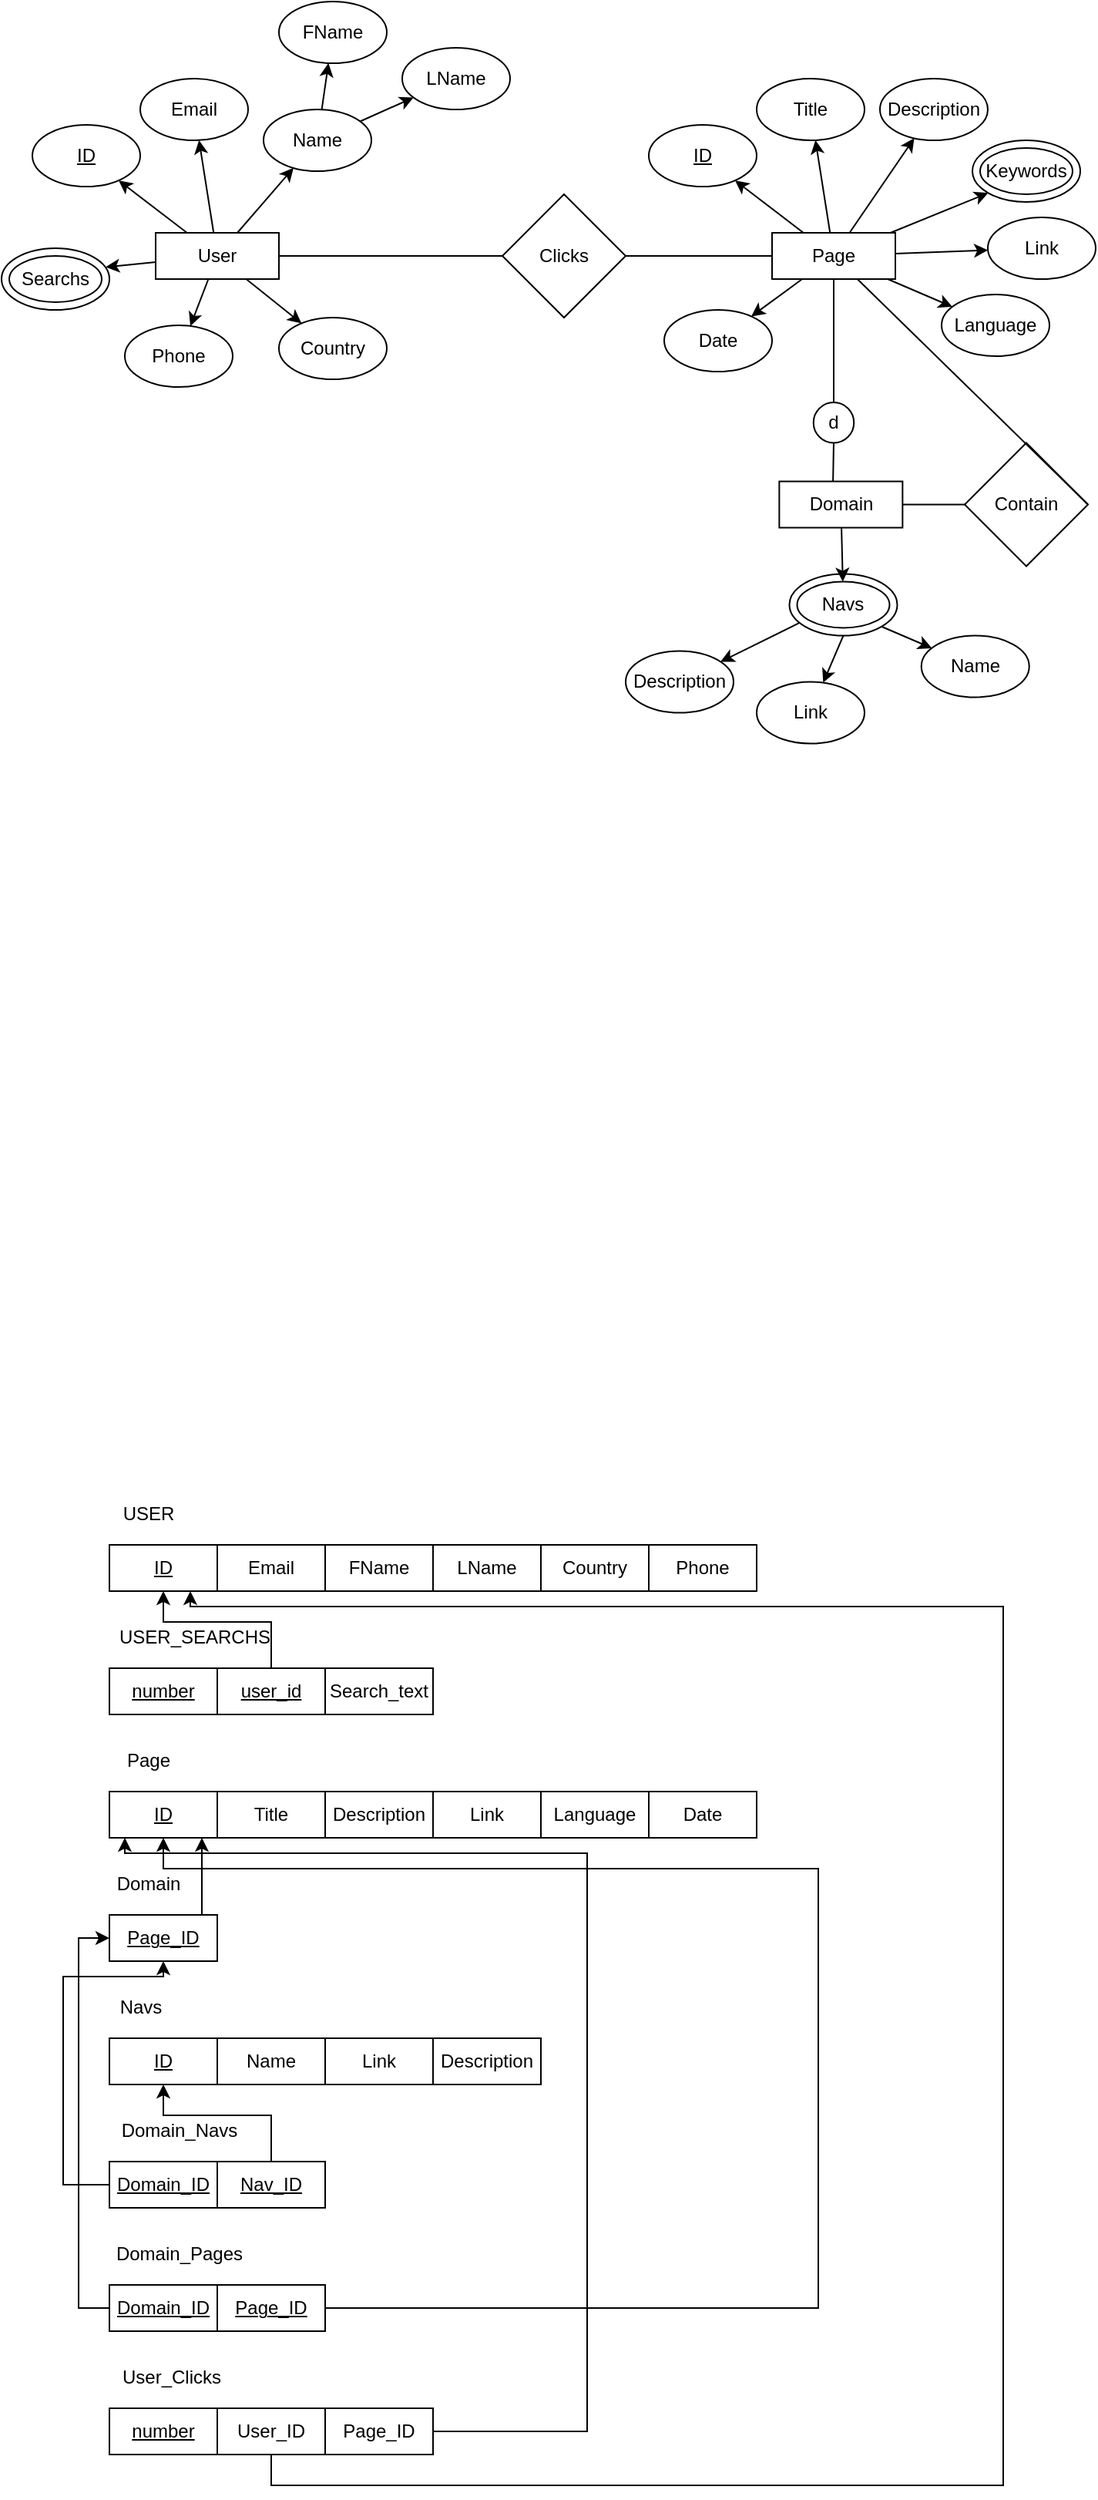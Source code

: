 <mxfile version="13.0.1" type="device"><diagram id="R2lEEEUBdFMjLlhIrx00" name="Page-1"><mxGraphModel dx="2076" dy="1160" grid="1" gridSize="10" guides="1" tooltips="1" connect="1" arrows="1" fold="1" page="1" pageScale="1" pageWidth="850" pageHeight="1100" math="0" shadow="0" extFonts="Permanent Marker^https://fonts.googleapis.com/css?family=Permanent+Marker"><root><mxCell id="0"/><mxCell id="1" parent="0"/><mxCell id="cdwi86FkIE1pBpGFUguC-1" value="Page" style="rounded=0;whiteSpace=wrap;html=1;" vertex="1" parent="1"><mxGeometry x="580" y="459" width="80" height="30" as="geometry"/></mxCell><mxCell id="cdwi86FkIE1pBpGFUguC-2" value="&lt;u&gt;ID&lt;/u&gt;" style="ellipse;whiteSpace=wrap;html=1;" vertex="1" parent="1"><mxGeometry x="500" y="389" width="70" height="40" as="geometry"/></mxCell><mxCell id="cdwi86FkIE1pBpGFUguC-5" value="" style="endArrow=classic;html=1;" edge="1" parent="1" source="cdwi86FkIE1pBpGFUguC-1" target="cdwi86FkIE1pBpGFUguC-2"><mxGeometry width="50" height="50" relative="1" as="geometry"><mxPoint x="380" y="609" as="sourcePoint"/><mxPoint x="430" y="559" as="targetPoint"/></mxGeometry></mxCell><mxCell id="cdwi86FkIE1pBpGFUguC-6" value="Title" style="ellipse;whiteSpace=wrap;html=1;" vertex="1" parent="1"><mxGeometry x="570" y="359" width="70" height="40" as="geometry"/></mxCell><mxCell id="cdwi86FkIE1pBpGFUguC-7" value="Description" style="ellipse;whiteSpace=wrap;html=1;" vertex="1" parent="1"><mxGeometry x="650" y="359" width="70" height="40" as="geometry"/></mxCell><mxCell id="cdwi86FkIE1pBpGFUguC-8" value="Keywords" style="ellipse;whiteSpace=wrap;html=1;" vertex="1" parent="1"><mxGeometry x="710" y="399" width="70" height="40" as="geometry"/></mxCell><mxCell id="cdwi86FkIE1pBpGFUguC-9" value="Keywords" style="ellipse;whiteSpace=wrap;html=1;" vertex="1" parent="1"><mxGeometry x="715" y="404" width="60" height="30" as="geometry"/></mxCell><mxCell id="cdwi86FkIE1pBpGFUguC-10" value="Link" style="ellipse;whiteSpace=wrap;html=1;" vertex="1" parent="1"><mxGeometry x="720" y="449" width="70" height="40" as="geometry"/></mxCell><mxCell id="cdwi86FkIE1pBpGFUguC-11" value="Language" style="ellipse;whiteSpace=wrap;html=1;" vertex="1" parent="1"><mxGeometry x="690" y="499" width="70" height="40" as="geometry"/></mxCell><mxCell id="cdwi86FkIE1pBpGFUguC-12" value="Date" style="ellipse;whiteSpace=wrap;html=1;" vertex="1" parent="1"><mxGeometry x="510" y="509" width="70" height="40" as="geometry"/></mxCell><mxCell id="cdwi86FkIE1pBpGFUguC-13" value="" style="endArrow=classic;html=1;" edge="1" parent="1" source="cdwi86FkIE1pBpGFUguC-1" target="cdwi86FkIE1pBpGFUguC-6"><mxGeometry width="50" height="50" relative="1" as="geometry"><mxPoint x="606" y="469" as="sourcePoint"/><mxPoint x="565.951" y="435.021" as="targetPoint"/></mxGeometry></mxCell><mxCell id="cdwi86FkIE1pBpGFUguC-14" value="" style="endArrow=classic;html=1;" edge="1" parent="1" source="cdwi86FkIE1pBpGFUguC-1" target="cdwi86FkIE1pBpGFUguC-7"><mxGeometry width="50" height="50" relative="1" as="geometry"><mxPoint x="500" y="579" as="sourcePoint"/><mxPoint x="550" y="529" as="targetPoint"/></mxGeometry></mxCell><mxCell id="cdwi86FkIE1pBpGFUguC-15" value="" style="endArrow=classic;html=1;entryX=0;entryY=1;entryDx=0;entryDy=0;" edge="1" parent="1" source="cdwi86FkIE1pBpGFUguC-1" target="cdwi86FkIE1pBpGFUguC-8"><mxGeometry width="50" height="50" relative="1" as="geometry"><mxPoint x="640.263" y="469" as="sourcePoint"/><mxPoint x="682.255" y="407.627" as="targetPoint"/></mxGeometry></mxCell><mxCell id="cdwi86FkIE1pBpGFUguC-16" value="" style="endArrow=classic;html=1;" edge="1" parent="1" source="cdwi86FkIE1pBpGFUguC-1" target="cdwi86FkIE1pBpGFUguC-10"><mxGeometry width="50" height="50" relative="1" as="geometry"><mxPoint x="670" y="470.391" as="sourcePoint"/><mxPoint x="746.42" y="444.39" as="targetPoint"/></mxGeometry></mxCell><mxCell id="cdwi86FkIE1pBpGFUguC-17" value="" style="endArrow=classic;html=1;" edge="1" parent="1" source="cdwi86FkIE1pBpGFUguC-1" target="cdwi86FkIE1pBpGFUguC-11"><mxGeometry width="50" height="50" relative="1" as="geometry"><mxPoint x="670" y="482.519" as="sourcePoint"/><mxPoint x="730.073" y="480.294" as="targetPoint"/></mxGeometry></mxCell><mxCell id="cdwi86FkIE1pBpGFUguC-18" value="" style="endArrow=classic;html=1;" edge="1" parent="1" source="cdwi86FkIE1pBpGFUguC-1" target="cdwi86FkIE1pBpGFUguC-12"><mxGeometry width="50" height="50" relative="1" as="geometry"><mxPoint x="665" y="499" as="sourcePoint"/><mxPoint x="707" y="517" as="targetPoint"/></mxGeometry></mxCell><mxCell id="cdwi86FkIE1pBpGFUguC-19" value="User" style="rounded=0;whiteSpace=wrap;html=1;" vertex="1" parent="1"><mxGeometry x="180" y="459" width="80" height="30" as="geometry"/></mxCell><mxCell id="cdwi86FkIE1pBpGFUguC-20" value="&lt;u&gt;ID&lt;/u&gt;" style="ellipse;whiteSpace=wrap;html=1;" vertex="1" parent="1"><mxGeometry x="100" y="389" width="70" height="40" as="geometry"/></mxCell><mxCell id="cdwi86FkIE1pBpGFUguC-21" value="" style="endArrow=classic;html=1;" edge="1" source="cdwi86FkIE1pBpGFUguC-19" target="cdwi86FkIE1pBpGFUguC-20" parent="1"><mxGeometry width="50" height="50" relative="1" as="geometry"><mxPoint x="-20" y="609" as="sourcePoint"/><mxPoint x="30" y="559" as="targetPoint"/></mxGeometry></mxCell><mxCell id="cdwi86FkIE1pBpGFUguC-22" value="Email" style="ellipse;whiteSpace=wrap;html=1;" vertex="1" parent="1"><mxGeometry x="170" y="359" width="70" height="40" as="geometry"/></mxCell><mxCell id="cdwi86FkIE1pBpGFUguC-24" value="Keywords" style="ellipse;whiteSpace=wrap;html=1;" vertex="1" parent="1"><mxGeometry x="80" y="469" width="70" height="40" as="geometry"/></mxCell><mxCell id="cdwi86FkIE1pBpGFUguC-25" value="Searchs" style="ellipse;whiteSpace=wrap;html=1;" vertex="1" parent="1"><mxGeometry x="85" y="474" width="60" height="30" as="geometry"/></mxCell><mxCell id="cdwi86FkIE1pBpGFUguC-26" value="Name" style="ellipse;whiteSpace=wrap;html=1;" vertex="1" parent="1"><mxGeometry x="250" y="379" width="70" height="40" as="geometry"/></mxCell><mxCell id="cdwi86FkIE1pBpGFUguC-27" value="Country" style="ellipse;whiteSpace=wrap;html=1;" vertex="1" parent="1"><mxGeometry x="260" y="514" width="70" height="40" as="geometry"/></mxCell><mxCell id="cdwi86FkIE1pBpGFUguC-28" value="Phone" style="ellipse;whiteSpace=wrap;html=1;" vertex="1" parent="1"><mxGeometry x="160" y="519" width="70" height="40" as="geometry"/></mxCell><mxCell id="cdwi86FkIE1pBpGFUguC-29" value="" style="endArrow=classic;html=1;" edge="1" source="cdwi86FkIE1pBpGFUguC-19" target="cdwi86FkIE1pBpGFUguC-22" parent="1"><mxGeometry width="50" height="50" relative="1" as="geometry"><mxPoint x="206" y="469" as="sourcePoint"/><mxPoint x="165.951" y="435.021" as="targetPoint"/></mxGeometry></mxCell><mxCell id="cdwi86FkIE1pBpGFUguC-30" value="" style="endArrow=classic;html=1;entryX=1.043;entryY=0.24;entryDx=0;entryDy=0;entryPerimeter=0;" edge="1" source="cdwi86FkIE1pBpGFUguC-19" target="cdwi86FkIE1pBpGFUguC-25" parent="1"><mxGeometry width="50" height="50" relative="1" as="geometry"><mxPoint x="100" y="579" as="sourcePoint"/><mxPoint x="130" y="474" as="targetPoint"/></mxGeometry></mxCell><mxCell id="cdwi86FkIE1pBpGFUguC-32" value="" style="endArrow=classic;html=1;" edge="1" source="cdwi86FkIE1pBpGFUguC-19" target="cdwi86FkIE1pBpGFUguC-26" parent="1"><mxGeometry width="50" height="50" relative="1" as="geometry"><mxPoint x="270" y="470.391" as="sourcePoint"/><mxPoint x="346.42" y="444.39" as="targetPoint"/></mxGeometry></mxCell><mxCell id="cdwi86FkIE1pBpGFUguC-33" value="" style="endArrow=classic;html=1;" edge="1" source="cdwi86FkIE1pBpGFUguC-19" target="cdwi86FkIE1pBpGFUguC-27" parent="1"><mxGeometry width="50" height="50" relative="1" as="geometry"><mxPoint x="270" y="482.519" as="sourcePoint"/><mxPoint x="330.073" y="480.294" as="targetPoint"/></mxGeometry></mxCell><mxCell id="cdwi86FkIE1pBpGFUguC-34" value="" style="endArrow=classic;html=1;" edge="1" source="cdwi86FkIE1pBpGFUguC-19" target="cdwi86FkIE1pBpGFUguC-28" parent="1"><mxGeometry width="50" height="50" relative="1" as="geometry"><mxPoint x="265" y="499" as="sourcePoint"/><mxPoint x="307" y="517" as="targetPoint"/></mxGeometry></mxCell><mxCell id="cdwi86FkIE1pBpGFUguC-35" value="FName" style="ellipse;whiteSpace=wrap;html=1;" vertex="1" parent="1"><mxGeometry x="260" y="309" width="70" height="40" as="geometry"/></mxCell><mxCell id="cdwi86FkIE1pBpGFUguC-36" value="LName" style="ellipse;whiteSpace=wrap;html=1;" vertex="1" parent="1"><mxGeometry x="340" y="339" width="70" height="40" as="geometry"/></mxCell><mxCell id="cdwi86FkIE1pBpGFUguC-37" value="" style="endArrow=classic;html=1;" edge="1" parent="1" source="cdwi86FkIE1pBpGFUguC-26" target="cdwi86FkIE1pBpGFUguC-35"><mxGeometry width="50" height="50" relative="1" as="geometry"><mxPoint x="243" y="469" as="sourcePoint"/><mxPoint x="279.467" y="426.923" as="targetPoint"/></mxGeometry></mxCell><mxCell id="cdwi86FkIE1pBpGFUguC-38" value="" style="endArrow=classic;html=1;" edge="1" parent="1" source="cdwi86FkIE1pBpGFUguC-26" target="cdwi86FkIE1pBpGFUguC-36"><mxGeometry width="50" height="50" relative="1" as="geometry"><mxPoint x="297.791" y="389.064" as="sourcePoint"/><mxPoint x="302.152" y="358.934" as="targetPoint"/></mxGeometry></mxCell><mxCell id="cdwi86FkIE1pBpGFUguC-39" value="Clicks" style="rhombus;whiteSpace=wrap;html=1;" vertex="1" parent="1"><mxGeometry x="405" y="434" width="80" height="80" as="geometry"/></mxCell><mxCell id="cdwi86FkIE1pBpGFUguC-42" value="" style="endArrow=none;html=1;" edge="1" parent="1" source="cdwi86FkIE1pBpGFUguC-39" target="cdwi86FkIE1pBpGFUguC-1"><mxGeometry width="50" height="50" relative="1" as="geometry"><mxPoint x="380" y="649" as="sourcePoint"/><mxPoint x="430" y="599" as="targetPoint"/></mxGeometry></mxCell><mxCell id="cdwi86FkIE1pBpGFUguC-43" value="" style="endArrow=none;html=1;" edge="1" parent="1" source="cdwi86FkIE1pBpGFUguC-19" target="cdwi86FkIE1pBpGFUguC-39"><mxGeometry width="50" height="50" relative="1" as="geometry"><mxPoint x="260" y="474" as="sourcePoint"/><mxPoint x="370" y="669" as="targetPoint"/></mxGeometry></mxCell><mxCell id="cdwi86FkIE1pBpGFUguC-44" value="Domain" style="rounded=0;whiteSpace=wrap;html=1;" vertex="1" parent="1"><mxGeometry x="584.68" y="620.25" width="80" height="30" as="geometry"/></mxCell><mxCell id="cdwi86FkIE1pBpGFUguC-47" value="Description" style="ellipse;whiteSpace=wrap;html=1;" vertex="1" parent="1"><mxGeometry x="485" y="730.25" width="70" height="40" as="geometry"/></mxCell><mxCell id="cdwi86FkIE1pBpGFUguC-49" value="Keywords" style="ellipse;whiteSpace=wrap;html=1;" vertex="1" parent="1"><mxGeometry x="591.25" y="680.25" width="70" height="40" as="geometry"/></mxCell><mxCell id="cdwi86FkIE1pBpGFUguC-50" value="Navs" style="ellipse;whiteSpace=wrap;html=1;" vertex="1" parent="1"><mxGeometry x="596.25" y="685.25" width="60" height="30" as="geometry"/></mxCell><mxCell id="cdwi86FkIE1pBpGFUguC-52" value="Link" style="ellipse;whiteSpace=wrap;html=1;" vertex="1" parent="1"><mxGeometry x="570.0" y="750.25" width="70" height="40" as="geometry"/></mxCell><mxCell id="cdwi86FkIE1pBpGFUguC-53" value="Name" style="ellipse;whiteSpace=wrap;html=1;" vertex="1" parent="1"><mxGeometry x="676.87" y="720.25" width="70" height="40" as="geometry"/></mxCell><mxCell id="cdwi86FkIE1pBpGFUguC-54" value="" style="endArrow=classic;html=1;exitX=0.022;exitY=0.893;exitDx=0;exitDy=0;exitPerimeter=0;" edge="1" parent="1" source="cdwi86FkIE1pBpGFUguC-50" target="cdwi86FkIE1pBpGFUguC-47"><mxGeometry width="50" height="50" relative="1" as="geometry"><mxPoint x="684.75" y="620.25" as="sourcePoint"/><mxPoint x="644.701" y="586.271" as="targetPoint"/></mxGeometry></mxCell><mxCell id="cdwi86FkIE1pBpGFUguC-56" value="" style="endArrow=classic;html=1;" edge="1" parent="1" source="cdwi86FkIE1pBpGFUguC-44" target="cdwi86FkIE1pBpGFUguC-50"><mxGeometry width="50" height="50" relative="1" as="geometry"><mxPoint x="644.943" y="630.25" as="sourcePoint"/><mxPoint x="686.935" y="568.877" as="targetPoint"/></mxGeometry></mxCell><mxCell id="cdwi86FkIE1pBpGFUguC-58" value="" style="endArrow=classic;html=1;exitX=0.5;exitY=1;exitDx=0;exitDy=0;" edge="1" parent="1" source="cdwi86FkIE1pBpGFUguC-49" target="cdwi86FkIE1pBpGFUguC-52"><mxGeometry width="50" height="50" relative="1" as="geometry"><mxPoint x="748.75" y="633.769" as="sourcePoint"/><mxPoint x="808.823" y="631.544" as="targetPoint"/></mxGeometry></mxCell><mxCell id="cdwi86FkIE1pBpGFUguC-59" value="" style="endArrow=classic;html=1;exitX=1;exitY=1;exitDx=0;exitDy=0;" edge="1" parent="1" source="cdwi86FkIE1pBpGFUguC-49" target="cdwi86FkIE1pBpGFUguC-53"><mxGeometry width="50" height="50" relative="1" as="geometry"><mxPoint x="743.75" y="650.25" as="sourcePoint"/><mxPoint x="785.75" y="668.25" as="targetPoint"/></mxGeometry></mxCell><mxCell id="cdwi86FkIE1pBpGFUguC-61" value="d" style="ellipse;whiteSpace=wrap;html=1;aspect=fixed;" vertex="1" parent="1"><mxGeometry x="606.87" y="569" width="26.25" height="26.25" as="geometry"/></mxCell><mxCell id="cdwi86FkIE1pBpGFUguC-62" value="" style="endArrow=none;html=1;" edge="1" parent="1" source="cdwi86FkIE1pBpGFUguC-61" target="cdwi86FkIE1pBpGFUguC-1"><mxGeometry width="50" height="50" relative="1" as="geometry"><mxPoint x="400" y="729" as="sourcePoint"/><mxPoint x="450" y="679" as="targetPoint"/></mxGeometry></mxCell><mxCell id="cdwi86FkIE1pBpGFUguC-63" value="" style="endArrow=none;html=1;exitX=0.436;exitY=-0.004;exitDx=0;exitDy=0;exitPerimeter=0;" edge="1" parent="1" source="cdwi86FkIE1pBpGFUguC-44" target="cdwi86FkIE1pBpGFUguC-61"><mxGeometry width="50" height="50" relative="1" as="geometry"><mxPoint x="600.325" y="675.25" as="sourcePoint"/><mxPoint x="600.329" y="595.25" as="targetPoint"/></mxGeometry></mxCell><mxCell id="cdwi86FkIE1pBpGFUguC-64" value="Contain" style="rhombus;whiteSpace=wrap;html=1;" vertex="1" parent="1"><mxGeometry x="705" y="595.25" width="80" height="80" as="geometry"/></mxCell><mxCell id="cdwi86FkIE1pBpGFUguC-65" value="" style="endArrow=none;html=1;exitX=0;exitY=0.5;exitDx=0;exitDy=0;" edge="1" parent="1" source="cdwi86FkIE1pBpGFUguC-64" target="cdwi86FkIE1pBpGFUguC-44"><mxGeometry width="50" height="50" relative="1" as="geometry"><mxPoint x="430" y="700.25" as="sourcePoint"/><mxPoint x="480" y="650.25" as="targetPoint"/></mxGeometry></mxCell><mxCell id="cdwi86FkIE1pBpGFUguC-66" value="" style="endArrow=none;html=1;exitX=1;exitY=0.5;exitDx=0;exitDy=0;" edge="1" parent="1" source="cdwi86FkIE1pBpGFUguC-64" target="cdwi86FkIE1pBpGFUguC-1"><mxGeometry width="50" height="50" relative="1" as="geometry"><mxPoint x="537.19" y="626.12" as="sourcePoint"/><mxPoint x="606.87" y="644.385" as="targetPoint"/></mxGeometry></mxCell><mxCell id="cdwi86FkIE1pBpGFUguC-67" value="&lt;u&gt;ID&lt;/u&gt;" style="rounded=0;whiteSpace=wrap;html=1;" vertex="1" parent="1"><mxGeometry x="150" y="1310" width="70" height="30" as="geometry"/></mxCell><mxCell id="cdwi86FkIE1pBpGFUguC-68" value="Email" style="rounded=0;whiteSpace=wrap;html=1;" vertex="1" parent="1"><mxGeometry x="220" y="1310" width="70" height="30" as="geometry"/></mxCell><mxCell id="cdwi86FkIE1pBpGFUguC-69" value="FName" style="rounded=0;whiteSpace=wrap;html=1;" vertex="1" parent="1"><mxGeometry x="290" y="1310" width="70" height="30" as="geometry"/></mxCell><mxCell id="cdwi86FkIE1pBpGFUguC-70" value="LName" style="rounded=0;whiteSpace=wrap;html=1;" vertex="1" parent="1"><mxGeometry x="360" y="1310" width="70" height="30" as="geometry"/></mxCell><mxCell id="cdwi86FkIE1pBpGFUguC-72" value="Country" style="rounded=0;whiteSpace=wrap;html=1;" vertex="1" parent="1"><mxGeometry x="430" y="1310" width="70" height="30" as="geometry"/></mxCell><mxCell id="cdwi86FkIE1pBpGFUguC-73" value="Phone" style="rounded=0;whiteSpace=wrap;html=1;" vertex="1" parent="1"><mxGeometry x="500" y="1310" width="70" height="30" as="geometry"/></mxCell><mxCell id="cdwi86FkIE1pBpGFUguC-75" value="USER" style="text;html=1;align=center;verticalAlign=middle;resizable=0;points=[];autosize=1;" vertex="1" parent="1"><mxGeometry x="150" y="1280" width="50" height="20" as="geometry"/></mxCell><mxCell id="cdwi86FkIE1pBpGFUguC-76" value="&lt;u&gt;number&lt;/u&gt;" style="rounded=0;whiteSpace=wrap;html=1;" vertex="1" parent="1"><mxGeometry x="150" y="1390" width="70" height="30" as="geometry"/></mxCell><mxCell id="cdwi86FkIE1pBpGFUguC-84" style="edgeStyle=orthogonalEdgeStyle;rounded=0;orthogonalLoop=1;jettySize=auto;html=1;" edge="1" parent="1" source="cdwi86FkIE1pBpGFUguC-77" target="cdwi86FkIE1pBpGFUguC-67"><mxGeometry relative="1" as="geometry"><Array as="points"><mxPoint x="255" y="1360"/><mxPoint x="185" y="1360"/></Array></mxGeometry></mxCell><mxCell id="cdwi86FkIE1pBpGFUguC-77" value="&lt;u&gt;user_id&lt;/u&gt;" style="rounded=0;whiteSpace=wrap;html=1;" vertex="1" parent="1"><mxGeometry x="220" y="1390" width="70" height="30" as="geometry"/></mxCell><mxCell id="cdwi86FkIE1pBpGFUguC-78" value="Search_text" style="rounded=0;whiteSpace=wrap;html=1;" vertex="1" parent="1"><mxGeometry x="290" y="1390" width="70" height="30" as="geometry"/></mxCell><mxCell id="cdwi86FkIE1pBpGFUguC-82" value="USER_SEARCHS" style="text;html=1;align=center;verticalAlign=middle;resizable=0;points=[];autosize=1;" vertex="1" parent="1"><mxGeometry x="150" y="1360" width="110" height="20" as="geometry"/></mxCell><mxCell id="cdwi86FkIE1pBpGFUguC-85" value="&lt;u&gt;ID&lt;/u&gt;" style="rounded=0;whiteSpace=wrap;html=1;" vertex="1" parent="1"><mxGeometry x="150" y="1470" width="70" height="30" as="geometry"/></mxCell><mxCell id="cdwi86FkIE1pBpGFUguC-86" value="Title" style="rounded=0;whiteSpace=wrap;html=1;" vertex="1" parent="1"><mxGeometry x="220" y="1470" width="70" height="30" as="geometry"/></mxCell><mxCell id="cdwi86FkIE1pBpGFUguC-87" value="Description" style="rounded=0;whiteSpace=wrap;html=1;" vertex="1" parent="1"><mxGeometry x="290" y="1470" width="70" height="30" as="geometry"/></mxCell><mxCell id="cdwi86FkIE1pBpGFUguC-88" value="Link" style="rounded=0;whiteSpace=wrap;html=1;" vertex="1" parent="1"><mxGeometry x="360" y="1470" width="70" height="30" as="geometry"/></mxCell><mxCell id="cdwi86FkIE1pBpGFUguC-89" value="Language" style="rounded=0;whiteSpace=wrap;html=1;" vertex="1" parent="1"><mxGeometry x="430" y="1470" width="70" height="30" as="geometry"/></mxCell><mxCell id="cdwi86FkIE1pBpGFUguC-90" value="Date" style="rounded=0;whiteSpace=wrap;html=1;" vertex="1" parent="1"><mxGeometry x="500" y="1470" width="70" height="30" as="geometry"/></mxCell><mxCell id="cdwi86FkIE1pBpGFUguC-91" value="Page" style="text;html=1;align=center;verticalAlign=middle;resizable=0;points=[];autosize=1;" vertex="1" parent="1"><mxGeometry x="155" y="1440" width="40" height="20" as="geometry"/></mxCell><mxCell id="cdwi86FkIE1pBpGFUguC-99" style="edgeStyle=orthogonalEdgeStyle;rounded=0;orthogonalLoop=1;jettySize=auto;html=1;" edge="1" parent="1" source="cdwi86FkIE1pBpGFUguC-92" target="cdwi86FkIE1pBpGFUguC-85"><mxGeometry relative="1" as="geometry"><Array as="points"><mxPoint x="210" y="1520"/><mxPoint x="210" y="1520"/></Array></mxGeometry></mxCell><mxCell id="cdwi86FkIE1pBpGFUguC-92" value="&lt;u&gt;Page_ID&lt;/u&gt;" style="rounded=0;whiteSpace=wrap;html=1;" vertex="1" parent="1"><mxGeometry x="150" y="1550" width="70" height="30" as="geometry"/></mxCell><mxCell id="cdwi86FkIE1pBpGFUguC-98" value="Domain" style="text;html=1;align=center;verticalAlign=middle;resizable=0;points=[];autosize=1;" vertex="1" parent="1"><mxGeometry x="145" y="1520" width="60" height="20" as="geometry"/></mxCell><mxCell id="cdwi86FkIE1pBpGFUguC-112" style="edgeStyle=orthogonalEdgeStyle;rounded=0;orthogonalLoop=1;jettySize=auto;html=1;entryX=0.5;entryY=1;entryDx=0;entryDy=0;" edge="1" parent="1" source="cdwi86FkIE1pBpGFUguC-100" target="cdwi86FkIE1pBpGFUguC-92"><mxGeometry relative="1" as="geometry"><Array as="points"><mxPoint x="120" y="1725"/><mxPoint x="120" y="1590"/><mxPoint x="185" y="1590"/></Array></mxGeometry></mxCell><mxCell id="cdwi86FkIE1pBpGFUguC-100" value="&lt;u&gt;Domain_ID&lt;/u&gt;" style="rounded=0;whiteSpace=wrap;html=1;" vertex="1" parent="1"><mxGeometry x="150" y="1710" width="70" height="30" as="geometry"/></mxCell><mxCell id="cdwi86FkIE1pBpGFUguC-115" style="edgeStyle=orthogonalEdgeStyle;rounded=0;orthogonalLoop=1;jettySize=auto;html=1;" edge="1" parent="1" source="cdwi86FkIE1pBpGFUguC-101" target="cdwi86FkIE1pBpGFUguC-107"><mxGeometry relative="1" as="geometry"><Array as="points"><mxPoint x="255" y="1680"/><mxPoint x="185" y="1680"/></Array></mxGeometry></mxCell><mxCell id="cdwi86FkIE1pBpGFUguC-101" value="&lt;u&gt;Nav_ID&lt;/u&gt;" style="rounded=0;whiteSpace=wrap;html=1;" vertex="1" parent="1"><mxGeometry x="220" y="1710" width="70" height="30" as="geometry"/></mxCell><mxCell id="cdwi86FkIE1pBpGFUguC-106" value="Domain_Navs" style="text;html=1;align=center;verticalAlign=middle;resizable=0;points=[];autosize=1;" vertex="1" parent="1"><mxGeometry x="150" y="1680" width="90" height="20" as="geometry"/></mxCell><mxCell id="cdwi86FkIE1pBpGFUguC-107" value="&lt;u&gt;ID&lt;/u&gt;" style="rounded=0;whiteSpace=wrap;html=1;" vertex="1" parent="1"><mxGeometry x="150" y="1630" width="70" height="30" as="geometry"/></mxCell><mxCell id="cdwi86FkIE1pBpGFUguC-108" value="Name" style="rounded=0;whiteSpace=wrap;html=1;" vertex="1" parent="1"><mxGeometry x="220" y="1630" width="70" height="30" as="geometry"/></mxCell><mxCell id="cdwi86FkIE1pBpGFUguC-109" value="Navs" style="text;html=1;align=center;verticalAlign=middle;resizable=0;points=[];autosize=1;" vertex="1" parent="1"><mxGeometry x="150" y="1600" width="40" height="20" as="geometry"/></mxCell><mxCell id="cdwi86FkIE1pBpGFUguC-110" value="Link" style="rounded=0;whiteSpace=wrap;html=1;" vertex="1" parent="1"><mxGeometry x="290" y="1630" width="70" height="30" as="geometry"/></mxCell><mxCell id="cdwi86FkIE1pBpGFUguC-111" value="Description" style="rounded=0;whiteSpace=wrap;html=1;" vertex="1" parent="1"><mxGeometry x="360" y="1630" width="70" height="30" as="geometry"/></mxCell><mxCell id="cdwi86FkIE1pBpGFUguC-123" style="edgeStyle=orthogonalEdgeStyle;rounded=0;orthogonalLoop=1;jettySize=auto;html=1;" edge="1" parent="1" source="cdwi86FkIE1pBpGFUguC-116" target="cdwi86FkIE1pBpGFUguC-92"><mxGeometry relative="1" as="geometry"><Array as="points"><mxPoint x="130" y="1805"/><mxPoint x="130" y="1565"/></Array></mxGeometry></mxCell><mxCell id="cdwi86FkIE1pBpGFUguC-116" value="&lt;u&gt;Domain_ID&lt;/u&gt;" style="rounded=0;whiteSpace=wrap;html=1;" vertex="1" parent="1"><mxGeometry x="150" y="1790" width="70" height="30" as="geometry"/></mxCell><mxCell id="cdwi86FkIE1pBpGFUguC-124" style="edgeStyle=orthogonalEdgeStyle;rounded=0;orthogonalLoop=1;jettySize=auto;html=1;" edge="1" parent="1" source="cdwi86FkIE1pBpGFUguC-117" target="cdwi86FkIE1pBpGFUguC-85"><mxGeometry relative="1" as="geometry"><Array as="points"><mxPoint x="610" y="1805"/><mxPoint x="610" y="1520"/><mxPoint x="185" y="1520"/></Array></mxGeometry></mxCell><mxCell id="cdwi86FkIE1pBpGFUguC-117" value="&lt;u&gt;Page_ID&lt;/u&gt;" style="rounded=0;whiteSpace=wrap;html=1;" vertex="1" parent="1"><mxGeometry x="220" y="1790" width="70" height="30" as="geometry"/></mxCell><mxCell id="cdwi86FkIE1pBpGFUguC-118" value="Domain_Pages" style="text;html=1;align=center;verticalAlign=middle;resizable=0;points=[];autosize=1;" vertex="1" parent="1"><mxGeometry x="145" y="1760" width="100" height="20" as="geometry"/></mxCell><mxCell id="cdwi86FkIE1pBpGFUguC-119" value="&lt;u&gt;number&lt;/u&gt;" style="rounded=0;whiteSpace=wrap;html=1;" vertex="1" parent="1"><mxGeometry x="150" y="1870" width="70" height="30" as="geometry"/></mxCell><mxCell id="cdwi86FkIE1pBpGFUguC-126" style="edgeStyle=orthogonalEdgeStyle;rounded=0;orthogonalLoop=1;jettySize=auto;html=1;entryX=0.75;entryY=1;entryDx=0;entryDy=0;" edge="1" parent="1" source="cdwi86FkIE1pBpGFUguC-120" target="cdwi86FkIE1pBpGFUguC-67"><mxGeometry relative="1" as="geometry"><Array as="points"><mxPoint x="255" y="1920"/><mxPoint x="730" y="1920"/><mxPoint x="730" y="1350"/><mxPoint x="203" y="1350"/></Array></mxGeometry></mxCell><mxCell id="cdwi86FkIE1pBpGFUguC-120" value="User_ID" style="rounded=0;whiteSpace=wrap;html=1;" vertex="1" parent="1"><mxGeometry x="220" y="1870" width="70" height="30" as="geometry"/></mxCell><mxCell id="cdwi86FkIE1pBpGFUguC-121" value="User_Clicks" style="text;html=1;align=center;verticalAlign=middle;resizable=0;points=[];autosize=1;" vertex="1" parent="1"><mxGeometry x="150" y="1840" width="80" height="20" as="geometry"/></mxCell><mxCell id="cdwi86FkIE1pBpGFUguC-125" style="edgeStyle=orthogonalEdgeStyle;rounded=0;orthogonalLoop=1;jettySize=auto;html=1;" edge="1" parent="1" source="cdwi86FkIE1pBpGFUguC-122" target="cdwi86FkIE1pBpGFUguC-85"><mxGeometry relative="1" as="geometry"><Array as="points"><mxPoint x="460" y="1885"/><mxPoint x="460" y="1510"/><mxPoint x="160" y="1510"/></Array></mxGeometry></mxCell><mxCell id="cdwi86FkIE1pBpGFUguC-122" value="Page_ID" style="rounded=0;whiteSpace=wrap;html=1;" vertex="1" parent="1"><mxGeometry x="290" y="1870" width="70" height="30" as="geometry"/></mxCell></root></mxGraphModel></diagram></mxfile>